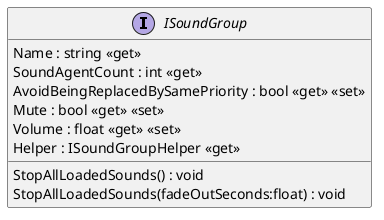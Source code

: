 @startuml
interface ISoundGroup {
    Name : string <<get>>
    SoundAgentCount : int <<get>>
    AvoidBeingReplacedBySamePriority : bool <<get>> <<set>>
    Mute : bool <<get>> <<set>>
    Volume : float <<get>> <<set>>
    Helper : ISoundGroupHelper <<get>>
    StopAllLoadedSounds() : void
    StopAllLoadedSounds(fadeOutSeconds:float) : void
}
@enduml
